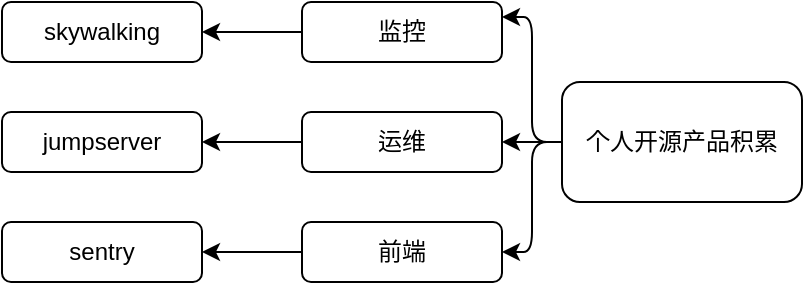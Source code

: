 <mxfile pages="1" version="11.2.1" type="github"><diagram id="su_GoCdccevFf-oVDTMl" name="Page-1"><mxGraphModel dx="1138" dy="743" grid="1" gridSize="10" guides="1" tooltips="1" connect="1" arrows="1" fold="1" page="1" pageScale="1" pageWidth="827" pageHeight="1169" math="0" shadow="0"><root><mxCell id="0"/><mxCell id="1" parent="0"/><mxCell id="yt3gNTqjR8emjdK4Zgzg-1" value="个人开源产品积累" style="rounded=1;whiteSpace=wrap;html=1;" vertex="1" parent="1"><mxGeometry x="350" y="190" width="120" height="60" as="geometry"/></mxCell><mxCell id="yt3gNTqjR8emjdK4Zgzg-2" value="运维" style="rounded=1;whiteSpace=wrap;html=1;" vertex="1" parent="1"><mxGeometry x="220" y="205" width="100" height="30" as="geometry"/></mxCell><mxCell id="yt3gNTqjR8emjdK4Zgzg-3" value="jumpserver" style="rounded=1;whiteSpace=wrap;html=1;" vertex="1" parent="1"><mxGeometry x="70" y="205" width="100" height="30" as="geometry"/></mxCell><mxCell id="yt3gNTqjR8emjdK4Zgzg-4" value="" style="endArrow=classic;html=1;exitX=0;exitY=0.5;exitDx=0;exitDy=0;entryX=1;entryY=0.5;entryDx=0;entryDy=0;edgeStyle=orthogonalEdgeStyle;" edge="1" parent="1" source="yt3gNTqjR8emjdK4Zgzg-2" target="yt3gNTqjR8emjdK4Zgzg-3"><mxGeometry width="50" height="50" relative="1" as="geometry"><mxPoint x="90" y="320" as="sourcePoint"/><mxPoint x="140" y="270" as="targetPoint"/></mxGeometry></mxCell><mxCell id="yt3gNTqjR8emjdK4Zgzg-5" value="" style="endArrow=classic;html=1;exitX=0;exitY=0.5;exitDx=0;exitDy=0;entryX=1;entryY=0.5;entryDx=0;entryDy=0;" edge="1" parent="1" source="yt3gNTqjR8emjdK4Zgzg-1" target="yt3gNTqjR8emjdK4Zgzg-2"><mxGeometry width="50" height="50" relative="1" as="geometry"><mxPoint x="300" y="340" as="sourcePoint"/><mxPoint x="350" y="290" as="targetPoint"/></mxGeometry></mxCell><mxCell id="yt3gNTqjR8emjdK4Zgzg-8" value="" style="edgeStyle=orthogonalEdgeStyle;rounded=0;orthogonalLoop=1;jettySize=auto;html=1;" edge="1" parent="1" source="yt3gNTqjR8emjdK4Zgzg-6" target="yt3gNTqjR8emjdK4Zgzg-7"><mxGeometry relative="1" as="geometry"/></mxCell><mxCell id="yt3gNTqjR8emjdK4Zgzg-6" value="前端" style="rounded=1;whiteSpace=wrap;html=1;" vertex="1" parent="1"><mxGeometry x="220" y="260" width="100" height="30" as="geometry"/></mxCell><mxCell id="yt3gNTqjR8emjdK4Zgzg-7" value="sentry" style="rounded=1;whiteSpace=wrap;html=1;" vertex="1" parent="1"><mxGeometry x="70" y="260" width="100" height="30" as="geometry"/></mxCell><mxCell id="yt3gNTqjR8emjdK4Zgzg-9" value="" style="endArrow=classic;html=1;exitX=0;exitY=0.5;exitDx=0;exitDy=0;entryX=1;entryY=0.5;entryDx=0;entryDy=0;edgeStyle=orthogonalEdgeStyle;" edge="1" parent="1" source="yt3gNTqjR8emjdK4Zgzg-1" target="yt3gNTqjR8emjdK4Zgzg-6"><mxGeometry width="50" height="50" relative="1" as="geometry"><mxPoint x="370" y="400" as="sourcePoint"/><mxPoint x="420" y="350" as="targetPoint"/></mxGeometry></mxCell><mxCell id="yt3gNTqjR8emjdK4Zgzg-12" value="" style="edgeStyle=orthogonalEdgeStyle;rounded=0;orthogonalLoop=1;jettySize=auto;html=1;" edge="1" parent="1" source="yt3gNTqjR8emjdK4Zgzg-10" target="yt3gNTqjR8emjdK4Zgzg-11"><mxGeometry relative="1" as="geometry"/></mxCell><mxCell id="yt3gNTqjR8emjdK4Zgzg-10" value="监控" style="rounded=1;whiteSpace=wrap;html=1;" vertex="1" parent="1"><mxGeometry x="220" y="150" width="100" height="30" as="geometry"/></mxCell><mxCell id="yt3gNTqjR8emjdK4Zgzg-11" value="skywalking" style="rounded=1;whiteSpace=wrap;html=1;" vertex="1" parent="1"><mxGeometry x="70" y="150" width="100" height="30" as="geometry"/></mxCell><mxCell id="yt3gNTqjR8emjdK4Zgzg-13" value="" style="endArrow=classic;html=1;exitX=0;exitY=0.5;exitDx=0;exitDy=0;entryX=1;entryY=0.25;entryDx=0;entryDy=0;edgeStyle=orthogonalEdgeStyle;" edge="1" parent="1" source="yt3gNTqjR8emjdK4Zgzg-1" target="yt3gNTqjR8emjdK4Zgzg-10"><mxGeometry width="50" height="50" relative="1" as="geometry"><mxPoint x="410" y="160" as="sourcePoint"/><mxPoint x="460" y="110" as="targetPoint"/></mxGeometry></mxCell></root></mxGraphModel></diagram></mxfile>
